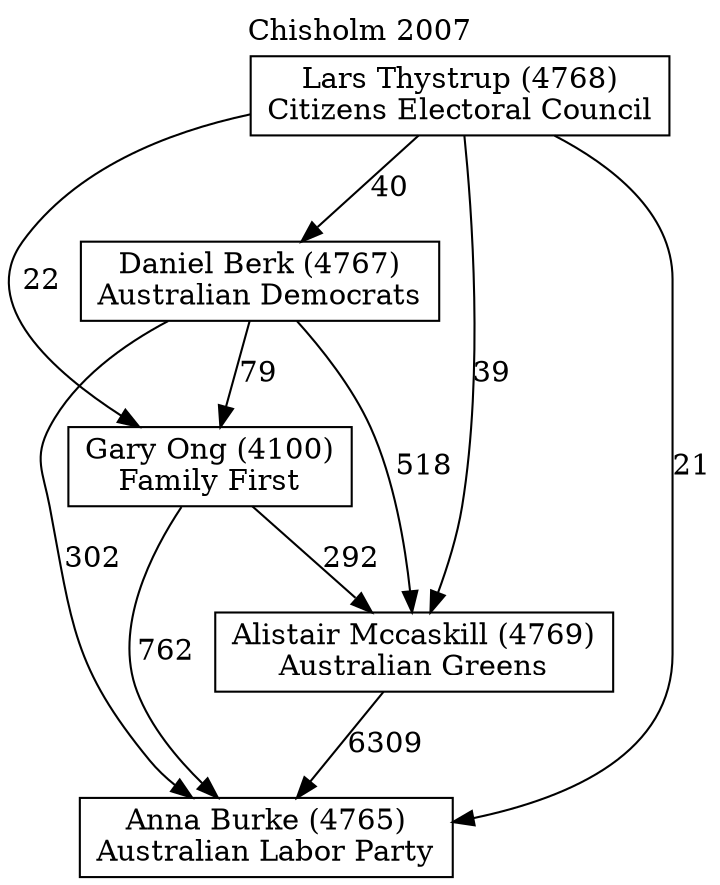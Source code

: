// House preference flow
digraph "Anna Burke (4765)_Chisholm_2007" {
	graph [label="Chisholm 2007" labelloc=t mclimit=10]
	node [shape=box]
	"Anna Burke (4765)" [label="Anna Burke (4765)
Australian Labor Party"]
	"Alistair Mccaskill (4769)" [label="Alistair Mccaskill (4769)
Australian Greens"]
	"Gary Ong (4100)" [label="Gary Ong (4100)
Family First"]
	"Daniel Berk (4767)" [label="Daniel Berk (4767)
Australian Democrats"]
	"Lars Thystrup (4768)" [label="Lars Thystrup (4768)
Citizens Electoral Council"]
	"Alistair Mccaskill (4769)" -> "Anna Burke (4765)" [label=6309]
	"Gary Ong (4100)" -> "Alistair Mccaskill (4769)" [label=292]
	"Daniel Berk (4767)" -> "Gary Ong (4100)" [label=79]
	"Lars Thystrup (4768)" -> "Daniel Berk (4767)" [label=40]
	"Gary Ong (4100)" -> "Anna Burke (4765)" [label=762]
	"Daniel Berk (4767)" -> "Anna Burke (4765)" [label=302]
	"Lars Thystrup (4768)" -> "Anna Burke (4765)" [label=21]
	"Lars Thystrup (4768)" -> "Gary Ong (4100)" [label=22]
	"Daniel Berk (4767)" -> "Alistair Mccaskill (4769)" [label=518]
	"Lars Thystrup (4768)" -> "Alistair Mccaskill (4769)" [label=39]
}
